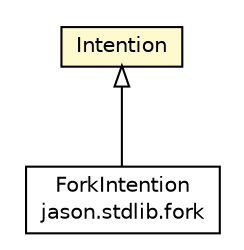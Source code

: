 #!/usr/local/bin/dot
#
# Class diagram 
# Generated by UMLGraph version R5_6 (http://www.umlgraph.org/)
#

digraph G {
	edge [fontname="Helvetica",fontsize=10,labelfontname="Helvetica",labelfontsize=10];
	node [fontname="Helvetica",fontsize=10,shape=plaintext];
	nodesep=0.25;
	ranksep=0.5;
	// jason.asSemantics.Intention
	c32803 [label=<<table title="jason.asSemantics.Intention" border="0" cellborder="1" cellspacing="0" cellpadding="2" port="p" bgcolor="lemonChiffon" href="./Intention.html">
		<tr><td><table border="0" cellspacing="0" cellpadding="1">
<tr><td align="center" balign="center"> Intention </td></tr>
		</table></td></tr>
		</table>>, URL="./Intention.html", fontname="Helvetica", fontcolor="black", fontsize=10.0];
	// jason.stdlib.fork.ForkIntention
	c33057 [label=<<table title="jason.stdlib.fork.ForkIntention" border="0" cellborder="1" cellspacing="0" cellpadding="2" port="p" href="../stdlib/fork.ForkIntention.html">
		<tr><td><table border="0" cellspacing="0" cellpadding="1">
<tr><td align="center" balign="center"> ForkIntention </td></tr>
<tr><td align="center" balign="center"> jason.stdlib.fork </td></tr>
		</table></td></tr>
		</table>>, URL="../stdlib/fork.ForkIntention.html", fontname="Helvetica", fontcolor="black", fontsize=10.0];
	//jason.stdlib.fork.ForkIntention extends jason.asSemantics.Intention
	c32803:p -> c33057:p [dir=back,arrowtail=empty];
}

